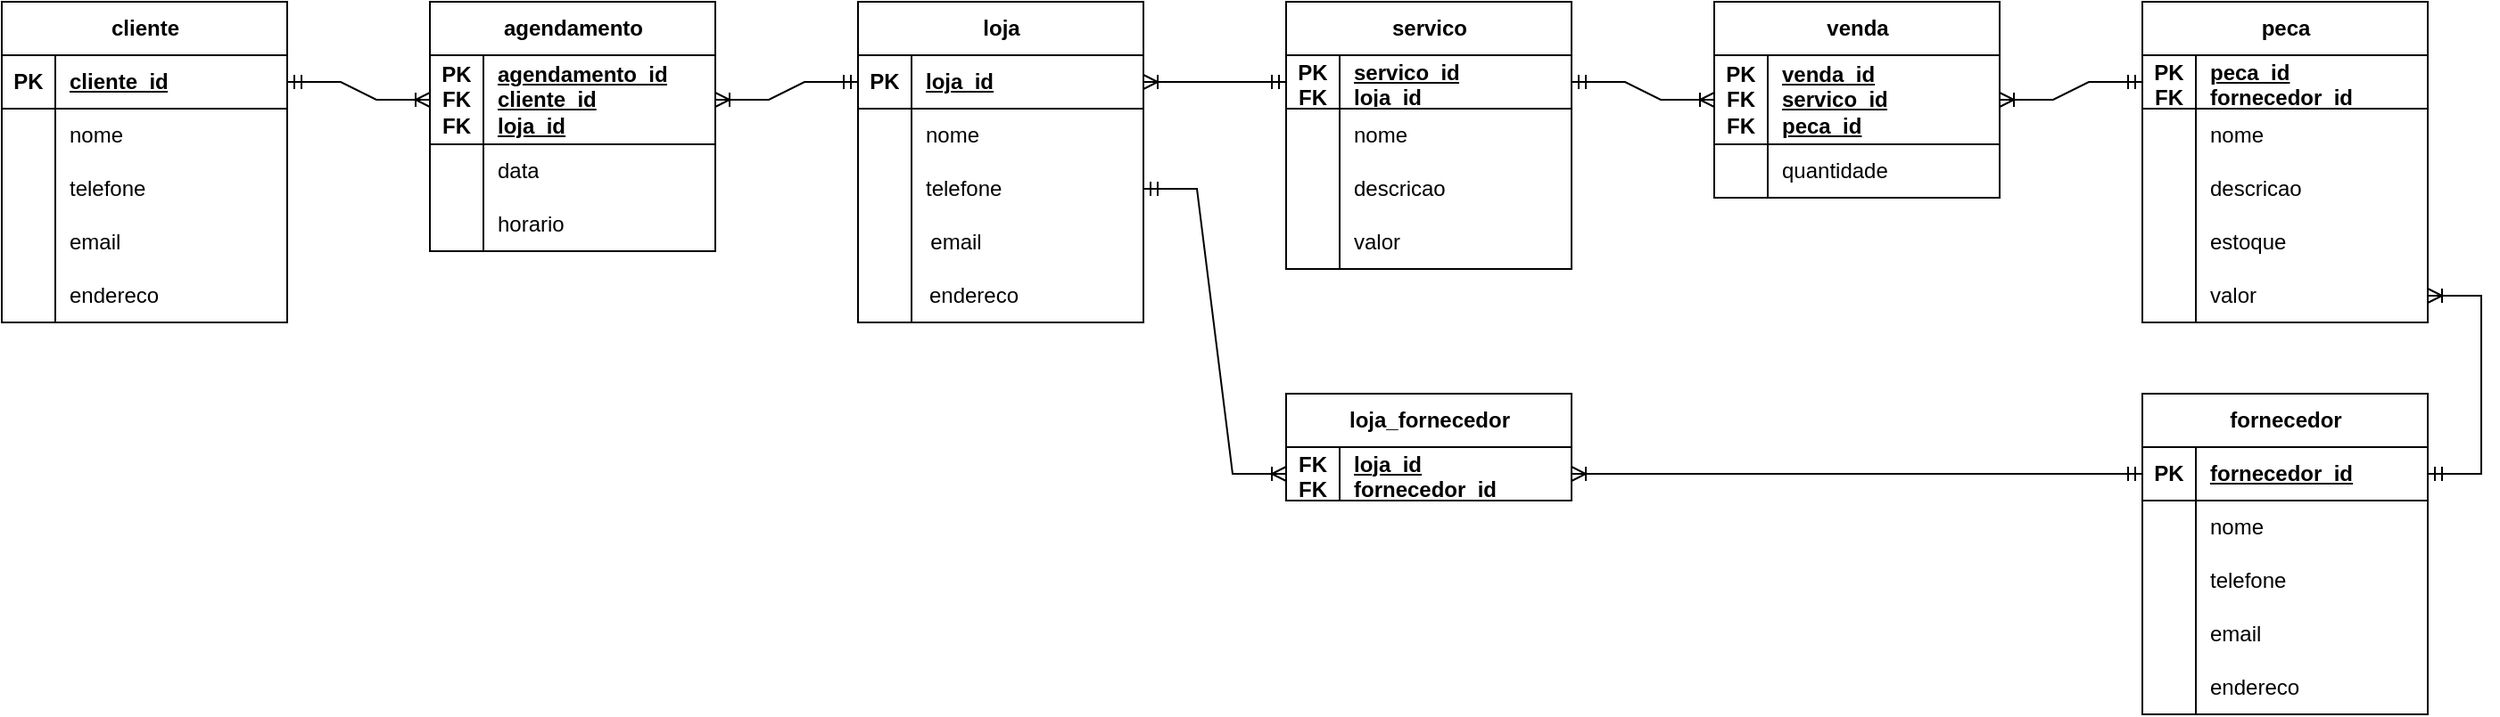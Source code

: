 <mxfile version="24.7.17">
  <diagram name="Página-1" id="rpFdKaAwUTICRb2dk1ej">
    <mxGraphModel dx="1584" dy="442" grid="1" gridSize="10" guides="1" tooltips="1" connect="1" arrows="1" fold="1" page="1" pageScale="1" pageWidth="1600" pageHeight="900" math="0" shadow="0">
      <root>
        <mxCell id="0" />
        <mxCell id="1" parent="0" />
        <mxCell id="lgNIbqVBK0WxAW4-Zbzn-124" value="cliente" style="shape=table;startSize=30;container=1;collapsible=1;childLayout=tableLayout;fixedRows=1;rowLines=0;fontStyle=1;align=center;resizeLast=1;html=1;" vertex="1" parent="1">
          <mxGeometry x="40" y="40" width="160" height="180" as="geometry" />
        </mxCell>
        <mxCell id="lgNIbqVBK0WxAW4-Zbzn-125" value="" style="shape=tableRow;horizontal=0;startSize=0;swimlaneHead=0;swimlaneBody=0;fillColor=none;collapsible=0;dropTarget=0;points=[[0,0.5],[1,0.5]];portConstraint=eastwest;top=0;left=0;right=0;bottom=1;" vertex="1" parent="lgNIbqVBK0WxAW4-Zbzn-124">
          <mxGeometry y="30" width="160" height="30" as="geometry" />
        </mxCell>
        <mxCell id="lgNIbqVBK0WxAW4-Zbzn-126" value="PK" style="shape=partialRectangle;connectable=0;fillColor=none;top=0;left=0;bottom=0;right=0;fontStyle=1;overflow=hidden;whiteSpace=wrap;html=1;" vertex="1" parent="lgNIbqVBK0WxAW4-Zbzn-125">
          <mxGeometry width="30" height="30" as="geometry">
            <mxRectangle width="30" height="30" as="alternateBounds" />
          </mxGeometry>
        </mxCell>
        <mxCell id="lgNIbqVBK0WxAW4-Zbzn-127" value="cliente_id" style="shape=partialRectangle;connectable=0;fillColor=none;top=0;left=0;bottom=0;right=0;align=left;spacingLeft=6;fontStyle=5;overflow=hidden;whiteSpace=wrap;html=1;" vertex="1" parent="lgNIbqVBK0WxAW4-Zbzn-125">
          <mxGeometry x="30" width="130" height="30" as="geometry">
            <mxRectangle width="130" height="30" as="alternateBounds" />
          </mxGeometry>
        </mxCell>
        <mxCell id="lgNIbqVBK0WxAW4-Zbzn-128" value="" style="shape=tableRow;horizontal=0;startSize=0;swimlaneHead=0;swimlaneBody=0;fillColor=none;collapsible=0;dropTarget=0;points=[[0,0.5],[1,0.5]];portConstraint=eastwest;top=0;left=0;right=0;bottom=0;" vertex="1" parent="lgNIbqVBK0WxAW4-Zbzn-124">
          <mxGeometry y="60" width="160" height="30" as="geometry" />
        </mxCell>
        <mxCell id="lgNIbqVBK0WxAW4-Zbzn-129" value="" style="shape=partialRectangle;connectable=0;fillColor=none;top=0;left=0;bottom=0;right=0;editable=1;overflow=hidden;whiteSpace=wrap;html=1;" vertex="1" parent="lgNIbqVBK0WxAW4-Zbzn-128">
          <mxGeometry width="30" height="30" as="geometry">
            <mxRectangle width="30" height="30" as="alternateBounds" />
          </mxGeometry>
        </mxCell>
        <mxCell id="lgNIbqVBK0WxAW4-Zbzn-130" value="nome" style="shape=partialRectangle;connectable=0;fillColor=none;top=0;left=0;bottom=0;right=0;align=left;spacingLeft=6;overflow=hidden;whiteSpace=wrap;html=1;" vertex="1" parent="lgNIbqVBK0WxAW4-Zbzn-128">
          <mxGeometry x="30" width="130" height="30" as="geometry">
            <mxRectangle width="130" height="30" as="alternateBounds" />
          </mxGeometry>
        </mxCell>
        <mxCell id="lgNIbqVBK0WxAW4-Zbzn-220" value="" style="shape=tableRow;horizontal=0;startSize=0;swimlaneHead=0;swimlaneBody=0;fillColor=none;collapsible=0;dropTarget=0;points=[[0,0.5],[1,0.5]];portConstraint=eastwest;top=0;left=0;right=0;bottom=0;" vertex="1" parent="lgNIbqVBK0WxAW4-Zbzn-124">
          <mxGeometry y="90" width="160" height="30" as="geometry" />
        </mxCell>
        <mxCell id="lgNIbqVBK0WxAW4-Zbzn-221" value="" style="shape=partialRectangle;connectable=0;fillColor=none;top=0;left=0;bottom=0;right=0;editable=1;overflow=hidden;whiteSpace=wrap;html=1;" vertex="1" parent="lgNIbqVBK0WxAW4-Zbzn-220">
          <mxGeometry width="30" height="30" as="geometry">
            <mxRectangle width="30" height="30" as="alternateBounds" />
          </mxGeometry>
        </mxCell>
        <mxCell id="lgNIbqVBK0WxAW4-Zbzn-222" value="telefone" style="shape=partialRectangle;connectable=0;fillColor=none;top=0;left=0;bottom=0;right=0;align=left;spacingLeft=6;overflow=hidden;whiteSpace=wrap;html=1;" vertex="1" parent="lgNIbqVBK0WxAW4-Zbzn-220">
          <mxGeometry x="30" width="130" height="30" as="geometry">
            <mxRectangle width="130" height="30" as="alternateBounds" />
          </mxGeometry>
        </mxCell>
        <mxCell id="lgNIbqVBK0WxAW4-Zbzn-217" value="" style="shape=tableRow;horizontal=0;startSize=0;swimlaneHead=0;swimlaneBody=0;fillColor=none;collapsible=0;dropTarget=0;points=[[0,0.5],[1,0.5]];portConstraint=eastwest;top=0;left=0;right=0;bottom=0;" vertex="1" parent="lgNIbqVBK0WxAW4-Zbzn-124">
          <mxGeometry y="120" width="160" height="30" as="geometry" />
        </mxCell>
        <mxCell id="lgNIbqVBK0WxAW4-Zbzn-218" value="" style="shape=partialRectangle;connectable=0;fillColor=none;top=0;left=0;bottom=0;right=0;editable=1;overflow=hidden;whiteSpace=wrap;html=1;" vertex="1" parent="lgNIbqVBK0WxAW4-Zbzn-217">
          <mxGeometry width="30" height="30" as="geometry">
            <mxRectangle width="30" height="30" as="alternateBounds" />
          </mxGeometry>
        </mxCell>
        <mxCell id="lgNIbqVBK0WxAW4-Zbzn-219" value="email" style="shape=partialRectangle;connectable=0;fillColor=none;top=0;left=0;bottom=0;right=0;align=left;spacingLeft=6;overflow=hidden;whiteSpace=wrap;html=1;" vertex="1" parent="lgNIbqVBK0WxAW4-Zbzn-217">
          <mxGeometry x="30" width="130" height="30" as="geometry">
            <mxRectangle width="130" height="30" as="alternateBounds" />
          </mxGeometry>
        </mxCell>
        <mxCell id="lgNIbqVBK0WxAW4-Zbzn-131" value="" style="shape=tableRow;horizontal=0;startSize=0;swimlaneHead=0;swimlaneBody=0;fillColor=none;collapsible=0;dropTarget=0;points=[[0,0.5],[1,0.5]];portConstraint=eastwest;top=0;left=0;right=0;bottom=0;" vertex="1" parent="lgNIbqVBK0WxAW4-Zbzn-124">
          <mxGeometry y="150" width="160" height="30" as="geometry" />
        </mxCell>
        <mxCell id="lgNIbqVBK0WxAW4-Zbzn-132" value="" style="shape=partialRectangle;connectable=0;fillColor=none;top=0;left=0;bottom=0;right=0;editable=1;overflow=hidden;whiteSpace=wrap;html=1;" vertex="1" parent="lgNIbqVBK0WxAW4-Zbzn-131">
          <mxGeometry width="30" height="30" as="geometry">
            <mxRectangle width="30" height="30" as="alternateBounds" />
          </mxGeometry>
        </mxCell>
        <mxCell id="lgNIbqVBK0WxAW4-Zbzn-133" value="endereco" style="shape=partialRectangle;connectable=0;fillColor=none;top=0;left=0;bottom=0;right=0;align=left;spacingLeft=6;overflow=hidden;whiteSpace=wrap;html=1;" vertex="1" parent="lgNIbqVBK0WxAW4-Zbzn-131">
          <mxGeometry x="30" width="130" height="30" as="geometry">
            <mxRectangle width="130" height="30" as="alternateBounds" />
          </mxGeometry>
        </mxCell>
        <mxCell id="lgNIbqVBK0WxAW4-Zbzn-156" value="agendamento" style="shape=table;startSize=30;container=1;collapsible=1;childLayout=tableLayout;fixedRows=1;rowLines=0;fontStyle=1;align=center;resizeLast=1;html=1;" vertex="1" parent="1">
          <mxGeometry x="280" y="40" width="160" height="140" as="geometry" />
        </mxCell>
        <mxCell id="lgNIbqVBK0WxAW4-Zbzn-157" value="" style="shape=tableRow;horizontal=0;startSize=0;swimlaneHead=0;swimlaneBody=0;fillColor=none;collapsible=0;dropTarget=0;points=[[0,0.5],[1,0.5]];portConstraint=eastwest;top=0;left=0;right=0;bottom=1;" vertex="1" parent="lgNIbqVBK0WxAW4-Zbzn-156">
          <mxGeometry y="30" width="160" height="50" as="geometry" />
        </mxCell>
        <mxCell id="lgNIbqVBK0WxAW4-Zbzn-158" value="PK&lt;div&gt;FK&lt;/div&gt;&lt;div&gt;FK&lt;/div&gt;" style="shape=partialRectangle;connectable=0;fillColor=none;top=0;left=0;bottom=0;right=0;fontStyle=1;overflow=hidden;whiteSpace=wrap;html=1;" vertex="1" parent="lgNIbqVBK0WxAW4-Zbzn-157">
          <mxGeometry width="30" height="50" as="geometry">
            <mxRectangle width="30" height="50" as="alternateBounds" />
          </mxGeometry>
        </mxCell>
        <mxCell id="lgNIbqVBK0WxAW4-Zbzn-159" value="agendamento_id&lt;div&gt;cliente_id&lt;/div&gt;&lt;div&gt;loja_id&lt;/div&gt;" style="shape=partialRectangle;connectable=0;fillColor=none;top=0;left=0;bottom=0;right=0;align=left;spacingLeft=6;fontStyle=5;overflow=hidden;whiteSpace=wrap;html=1;" vertex="1" parent="lgNIbqVBK0WxAW4-Zbzn-157">
          <mxGeometry x="30" width="130" height="50" as="geometry">
            <mxRectangle width="130" height="50" as="alternateBounds" />
          </mxGeometry>
        </mxCell>
        <mxCell id="lgNIbqVBK0WxAW4-Zbzn-160" value="" style="shape=tableRow;horizontal=0;startSize=0;swimlaneHead=0;swimlaneBody=0;fillColor=none;collapsible=0;dropTarget=0;points=[[0,0.5],[1,0.5]];portConstraint=eastwest;top=0;left=0;right=0;bottom=0;" vertex="1" parent="lgNIbqVBK0WxAW4-Zbzn-156">
          <mxGeometry y="80" width="160" height="30" as="geometry" />
        </mxCell>
        <mxCell id="lgNIbqVBK0WxAW4-Zbzn-161" value="" style="shape=partialRectangle;connectable=0;fillColor=none;top=0;left=0;bottom=0;right=0;editable=1;overflow=hidden;whiteSpace=wrap;html=1;" vertex="1" parent="lgNIbqVBK0WxAW4-Zbzn-160">
          <mxGeometry width="30" height="30" as="geometry">
            <mxRectangle width="30" height="30" as="alternateBounds" />
          </mxGeometry>
        </mxCell>
        <mxCell id="lgNIbqVBK0WxAW4-Zbzn-162" value="data" style="shape=partialRectangle;connectable=0;fillColor=none;top=0;left=0;bottom=0;right=0;align=left;spacingLeft=6;overflow=hidden;whiteSpace=wrap;html=1;" vertex="1" parent="lgNIbqVBK0WxAW4-Zbzn-160">
          <mxGeometry x="30" width="130" height="30" as="geometry">
            <mxRectangle width="130" height="30" as="alternateBounds" />
          </mxGeometry>
        </mxCell>
        <mxCell id="lgNIbqVBK0WxAW4-Zbzn-163" value="" style="shape=tableRow;horizontal=0;startSize=0;swimlaneHead=0;swimlaneBody=0;fillColor=none;collapsible=0;dropTarget=0;points=[[0,0.5],[1,0.5]];portConstraint=eastwest;top=0;left=0;right=0;bottom=0;" vertex="1" parent="lgNIbqVBK0WxAW4-Zbzn-156">
          <mxGeometry y="110" width="160" height="30" as="geometry" />
        </mxCell>
        <mxCell id="lgNIbqVBK0WxAW4-Zbzn-164" value="" style="shape=partialRectangle;connectable=0;fillColor=none;top=0;left=0;bottom=0;right=0;editable=1;overflow=hidden;whiteSpace=wrap;html=1;" vertex="1" parent="lgNIbqVBK0WxAW4-Zbzn-163">
          <mxGeometry width="30" height="30" as="geometry">
            <mxRectangle width="30" height="30" as="alternateBounds" />
          </mxGeometry>
        </mxCell>
        <mxCell id="lgNIbqVBK0WxAW4-Zbzn-165" value="horario" style="shape=partialRectangle;connectable=0;fillColor=none;top=0;left=0;bottom=0;right=0;align=left;spacingLeft=6;overflow=hidden;whiteSpace=wrap;html=1;" vertex="1" parent="lgNIbqVBK0WxAW4-Zbzn-163">
          <mxGeometry x="30" width="130" height="30" as="geometry">
            <mxRectangle width="130" height="30" as="alternateBounds" />
          </mxGeometry>
        </mxCell>
        <mxCell id="lgNIbqVBK0WxAW4-Zbzn-186" value="" style="edgeStyle=entityRelationEdgeStyle;fontSize=12;html=1;endArrow=ERoneToMany;startArrow=ERmandOne;rounded=0;entryX=0;entryY=0.5;entryDx=0;entryDy=0;exitX=1;exitY=0.5;exitDx=0;exitDy=0;" edge="1" parent="1" source="lgNIbqVBK0WxAW4-Zbzn-125" target="lgNIbqVBK0WxAW4-Zbzn-157">
          <mxGeometry width="100" height="100" relative="1" as="geometry">
            <mxPoint x="160" y="290" as="sourcePoint" />
            <mxPoint x="260" y="190" as="targetPoint" />
          </mxGeometry>
        </mxCell>
        <mxCell id="lgNIbqVBK0WxAW4-Zbzn-187" value="loja" style="shape=table;startSize=30;container=1;collapsible=1;childLayout=tableLayout;fixedRows=1;rowLines=0;fontStyle=1;align=center;resizeLast=1;html=1;" vertex="1" parent="1">
          <mxGeometry x="520" y="40" width="160" height="180" as="geometry" />
        </mxCell>
        <mxCell id="lgNIbqVBK0WxAW4-Zbzn-188" value="" style="shape=tableRow;horizontal=0;startSize=0;swimlaneHead=0;swimlaneBody=0;fillColor=none;collapsible=0;dropTarget=0;points=[[0,0.5],[1,0.5]];portConstraint=eastwest;top=0;left=0;right=0;bottom=1;" vertex="1" parent="lgNIbqVBK0WxAW4-Zbzn-187">
          <mxGeometry y="30" width="160" height="30" as="geometry" />
        </mxCell>
        <mxCell id="lgNIbqVBK0WxAW4-Zbzn-189" value="PK" style="shape=partialRectangle;connectable=0;fillColor=none;top=0;left=0;bottom=0;right=0;fontStyle=1;overflow=hidden;whiteSpace=wrap;html=1;" vertex="1" parent="lgNIbqVBK0WxAW4-Zbzn-188">
          <mxGeometry width="30" height="30" as="geometry">
            <mxRectangle width="30" height="30" as="alternateBounds" />
          </mxGeometry>
        </mxCell>
        <mxCell id="lgNIbqVBK0WxAW4-Zbzn-190" value="loja_id" style="shape=partialRectangle;connectable=0;fillColor=none;top=0;left=0;bottom=0;right=0;align=left;spacingLeft=6;fontStyle=5;overflow=hidden;whiteSpace=wrap;html=1;" vertex="1" parent="lgNIbqVBK0WxAW4-Zbzn-188">
          <mxGeometry x="30" width="130" height="30" as="geometry">
            <mxRectangle width="130" height="30" as="alternateBounds" />
          </mxGeometry>
        </mxCell>
        <mxCell id="lgNIbqVBK0WxAW4-Zbzn-191" value="" style="shape=tableRow;horizontal=0;startSize=0;swimlaneHead=0;swimlaneBody=0;fillColor=none;collapsible=0;dropTarget=0;points=[[0,0.5],[1,0.5]];portConstraint=eastwest;top=0;left=0;right=0;bottom=0;" vertex="1" parent="lgNIbqVBK0WxAW4-Zbzn-187">
          <mxGeometry y="60" width="160" height="30" as="geometry" />
        </mxCell>
        <mxCell id="lgNIbqVBK0WxAW4-Zbzn-192" value="" style="shape=partialRectangle;connectable=0;fillColor=none;top=0;left=0;bottom=0;right=0;editable=1;overflow=hidden;whiteSpace=wrap;html=1;" vertex="1" parent="lgNIbqVBK0WxAW4-Zbzn-191">
          <mxGeometry width="30" height="30" as="geometry">
            <mxRectangle width="30" height="30" as="alternateBounds" />
          </mxGeometry>
        </mxCell>
        <mxCell id="lgNIbqVBK0WxAW4-Zbzn-193" value="nome" style="shape=partialRectangle;connectable=0;fillColor=none;top=0;left=0;bottom=0;right=0;align=left;spacingLeft=6;overflow=hidden;whiteSpace=wrap;html=1;" vertex="1" parent="lgNIbqVBK0WxAW4-Zbzn-191">
          <mxGeometry x="30" width="130" height="30" as="geometry">
            <mxRectangle width="130" height="30" as="alternateBounds" />
          </mxGeometry>
        </mxCell>
        <mxCell id="lgNIbqVBK0WxAW4-Zbzn-194" value="" style="shape=tableRow;horizontal=0;startSize=0;swimlaneHead=0;swimlaneBody=0;fillColor=none;collapsible=0;dropTarget=0;points=[[0,0.5],[1,0.5]];portConstraint=eastwest;top=0;left=0;right=0;bottom=0;" vertex="1" parent="lgNIbqVBK0WxAW4-Zbzn-187">
          <mxGeometry y="90" width="160" height="30" as="geometry" />
        </mxCell>
        <mxCell id="lgNIbqVBK0WxAW4-Zbzn-195" value="" style="shape=partialRectangle;connectable=0;fillColor=none;top=0;left=0;bottom=0;right=0;editable=1;overflow=hidden;whiteSpace=wrap;html=1;" vertex="1" parent="lgNIbqVBK0WxAW4-Zbzn-194">
          <mxGeometry width="30" height="30" as="geometry">
            <mxRectangle width="30" height="30" as="alternateBounds" />
          </mxGeometry>
        </mxCell>
        <mxCell id="lgNIbqVBK0WxAW4-Zbzn-196" value="telefone" style="shape=partialRectangle;connectable=0;fillColor=none;top=0;left=0;bottom=0;right=0;align=left;spacingLeft=6;overflow=hidden;whiteSpace=wrap;html=1;" vertex="1" parent="lgNIbqVBK0WxAW4-Zbzn-194">
          <mxGeometry x="30" width="130" height="30" as="geometry">
            <mxRectangle width="130" height="30" as="alternateBounds" />
          </mxGeometry>
        </mxCell>
        <mxCell id="lgNIbqVBK0WxAW4-Zbzn-203" value="" style="edgeStyle=entityRelationEdgeStyle;fontSize=12;html=1;endArrow=ERoneToMany;startArrow=ERmandOne;rounded=0;entryX=1;entryY=0.5;entryDx=0;entryDy=0;exitX=0;exitY=0.5;exitDx=0;exitDy=0;" edge="1" parent="1" source="lgNIbqVBK0WxAW4-Zbzn-188" target="lgNIbqVBK0WxAW4-Zbzn-157">
          <mxGeometry width="100" height="100" relative="1" as="geometry">
            <mxPoint x="230" y="95" as="sourcePoint" />
            <mxPoint x="330" y="105" as="targetPoint" />
          </mxGeometry>
        </mxCell>
        <mxCell id="lgNIbqVBK0WxAW4-Zbzn-249" value="" style="edgeStyle=entityRelationEdgeStyle;fontSize=12;html=1;endArrow=ERoneToMany;startArrow=ERmandOne;rounded=0;entryX=1;entryY=0.5;entryDx=0;entryDy=0;exitX=0;exitY=0.5;exitDx=0;exitDy=0;" edge="1" parent="1" source="lgNIbqVBK0WxAW4-Zbzn-302" target="lgNIbqVBK0WxAW4-Zbzn-188">
          <mxGeometry width="100" height="100" relative="1" as="geometry">
            <mxPoint x="760" y="85" as="sourcePoint" />
            <mxPoint x="490" y="105" as="targetPoint" />
          </mxGeometry>
        </mxCell>
        <mxCell id="lgNIbqVBK0WxAW4-Zbzn-256" value="venda" style="shape=table;startSize=30;container=1;collapsible=1;childLayout=tableLayout;fixedRows=1;rowLines=0;fontStyle=1;align=center;resizeLast=1;html=1;" vertex="1" parent="1">
          <mxGeometry x="1000" y="40" width="160" height="110" as="geometry" />
        </mxCell>
        <mxCell id="lgNIbqVBK0WxAW4-Zbzn-257" value="" style="shape=tableRow;horizontal=0;startSize=0;swimlaneHead=0;swimlaneBody=0;fillColor=none;collapsible=0;dropTarget=0;points=[[0,0.5],[1,0.5]];portConstraint=eastwest;top=0;left=0;right=0;bottom=1;" vertex="1" parent="lgNIbqVBK0WxAW4-Zbzn-256">
          <mxGeometry y="30" width="160" height="50" as="geometry" />
        </mxCell>
        <mxCell id="lgNIbqVBK0WxAW4-Zbzn-258" value="PK&lt;div&gt;FK&lt;/div&gt;&lt;div&gt;FK&lt;/div&gt;" style="shape=partialRectangle;connectable=0;fillColor=none;top=0;left=0;bottom=0;right=0;fontStyle=1;overflow=hidden;whiteSpace=wrap;html=1;" vertex="1" parent="lgNIbqVBK0WxAW4-Zbzn-257">
          <mxGeometry width="30" height="50" as="geometry">
            <mxRectangle width="30" height="50" as="alternateBounds" />
          </mxGeometry>
        </mxCell>
        <mxCell id="lgNIbqVBK0WxAW4-Zbzn-259" value="venda_id&lt;div&gt;servico_id&lt;/div&gt;&lt;div&gt;peca_id&lt;/div&gt;" style="shape=partialRectangle;connectable=0;fillColor=none;top=0;left=0;bottom=0;right=0;align=left;spacingLeft=6;fontStyle=5;overflow=hidden;whiteSpace=wrap;html=1;" vertex="1" parent="lgNIbqVBK0WxAW4-Zbzn-257">
          <mxGeometry x="30" width="130" height="50" as="geometry">
            <mxRectangle width="130" height="50" as="alternateBounds" />
          </mxGeometry>
        </mxCell>
        <mxCell id="lgNIbqVBK0WxAW4-Zbzn-260" value="" style="shape=tableRow;horizontal=0;startSize=0;swimlaneHead=0;swimlaneBody=0;fillColor=none;collapsible=0;dropTarget=0;points=[[0,0.5],[1,0.5]];portConstraint=eastwest;top=0;left=0;right=0;bottom=0;" vertex="1" parent="lgNIbqVBK0WxAW4-Zbzn-256">
          <mxGeometry y="80" width="160" height="30" as="geometry" />
        </mxCell>
        <mxCell id="lgNIbqVBK0WxAW4-Zbzn-261" value="" style="shape=partialRectangle;connectable=0;fillColor=none;top=0;left=0;bottom=0;right=0;editable=1;overflow=hidden;whiteSpace=wrap;html=1;" vertex="1" parent="lgNIbqVBK0WxAW4-Zbzn-260">
          <mxGeometry width="30" height="30" as="geometry">
            <mxRectangle width="30" height="30" as="alternateBounds" />
          </mxGeometry>
        </mxCell>
        <mxCell id="lgNIbqVBK0WxAW4-Zbzn-262" value="quantidade" style="shape=partialRectangle;connectable=0;fillColor=none;top=0;left=0;bottom=0;right=0;align=left;spacingLeft=6;overflow=hidden;whiteSpace=wrap;html=1;" vertex="1" parent="lgNIbqVBK0WxAW4-Zbzn-260">
          <mxGeometry x="30" width="130" height="30" as="geometry">
            <mxRectangle width="130" height="30" as="alternateBounds" />
          </mxGeometry>
        </mxCell>
        <mxCell id="lgNIbqVBK0WxAW4-Zbzn-266" value="" style="edgeStyle=entityRelationEdgeStyle;fontSize=12;html=1;endArrow=ERoneToMany;startArrow=ERmandOne;rounded=0;exitX=1;exitY=0.5;exitDx=0;exitDy=0;entryX=0;entryY=0.5;entryDx=0;entryDy=0;" edge="1" parent="1" source="lgNIbqVBK0WxAW4-Zbzn-302" target="lgNIbqVBK0WxAW4-Zbzn-257">
          <mxGeometry width="100" height="100" relative="1" as="geometry">
            <mxPoint x="920" y="85" as="sourcePoint" />
            <mxPoint x="1300" y="300" as="targetPoint" />
          </mxGeometry>
        </mxCell>
        <mxCell id="lgNIbqVBK0WxAW4-Zbzn-280" value="peca" style="shape=table;startSize=30;container=1;collapsible=1;childLayout=tableLayout;fixedRows=1;rowLines=0;fontStyle=1;align=center;resizeLast=1;html=1;" vertex="1" parent="1">
          <mxGeometry x="1240" y="40" width="160" height="180" as="geometry" />
        </mxCell>
        <mxCell id="lgNIbqVBK0WxAW4-Zbzn-281" value="" style="shape=tableRow;horizontal=0;startSize=0;swimlaneHead=0;swimlaneBody=0;fillColor=none;collapsible=0;dropTarget=0;points=[[0,0.5],[1,0.5]];portConstraint=eastwest;top=0;left=0;right=0;bottom=1;" vertex="1" parent="lgNIbqVBK0WxAW4-Zbzn-280">
          <mxGeometry y="30" width="160" height="30" as="geometry" />
        </mxCell>
        <mxCell id="lgNIbqVBK0WxAW4-Zbzn-282" value="PK&lt;div&gt;FK&lt;/div&gt;" style="shape=partialRectangle;connectable=0;fillColor=none;top=0;left=0;bottom=0;right=0;fontStyle=1;overflow=hidden;whiteSpace=wrap;html=1;" vertex="1" parent="lgNIbqVBK0WxAW4-Zbzn-281">
          <mxGeometry width="30" height="30" as="geometry">
            <mxRectangle width="30" height="30" as="alternateBounds" />
          </mxGeometry>
        </mxCell>
        <mxCell id="lgNIbqVBK0WxAW4-Zbzn-283" value="peca_id&lt;div&gt;fornecedor_id&lt;/div&gt;" style="shape=partialRectangle;connectable=0;fillColor=none;top=0;left=0;bottom=0;right=0;align=left;spacingLeft=6;fontStyle=5;overflow=hidden;whiteSpace=wrap;html=1;" vertex="1" parent="lgNIbqVBK0WxAW4-Zbzn-281">
          <mxGeometry x="30" width="130" height="30" as="geometry">
            <mxRectangle width="130" height="30" as="alternateBounds" />
          </mxGeometry>
        </mxCell>
        <mxCell id="lgNIbqVBK0WxAW4-Zbzn-284" value="" style="shape=tableRow;horizontal=0;startSize=0;swimlaneHead=0;swimlaneBody=0;fillColor=none;collapsible=0;dropTarget=0;points=[[0,0.5],[1,0.5]];portConstraint=eastwest;top=0;left=0;right=0;bottom=0;" vertex="1" parent="lgNIbqVBK0WxAW4-Zbzn-280">
          <mxGeometry y="60" width="160" height="30" as="geometry" />
        </mxCell>
        <mxCell id="lgNIbqVBK0WxAW4-Zbzn-285" value="" style="shape=partialRectangle;connectable=0;fillColor=none;top=0;left=0;bottom=0;right=0;editable=1;overflow=hidden;whiteSpace=wrap;html=1;" vertex="1" parent="lgNIbqVBK0WxAW4-Zbzn-284">
          <mxGeometry width="30" height="30" as="geometry">
            <mxRectangle width="30" height="30" as="alternateBounds" />
          </mxGeometry>
        </mxCell>
        <mxCell id="lgNIbqVBK0WxAW4-Zbzn-286" value="nome" style="shape=partialRectangle;connectable=0;fillColor=none;top=0;left=0;bottom=0;right=0;align=left;spacingLeft=6;overflow=hidden;whiteSpace=wrap;html=1;" vertex="1" parent="lgNIbqVBK0WxAW4-Zbzn-284">
          <mxGeometry x="30" width="130" height="30" as="geometry">
            <mxRectangle width="130" height="30" as="alternateBounds" />
          </mxGeometry>
        </mxCell>
        <mxCell id="lgNIbqVBK0WxAW4-Zbzn-321" value="" style="shape=tableRow;horizontal=0;startSize=0;swimlaneHead=0;swimlaneBody=0;fillColor=none;collapsible=0;dropTarget=0;points=[[0,0.5],[1,0.5]];portConstraint=eastwest;top=0;left=0;right=0;bottom=0;" vertex="1" parent="lgNIbqVBK0WxAW4-Zbzn-280">
          <mxGeometry y="90" width="160" height="30" as="geometry" />
        </mxCell>
        <mxCell id="lgNIbqVBK0WxAW4-Zbzn-322" value="" style="shape=partialRectangle;connectable=0;fillColor=none;top=0;left=0;bottom=0;right=0;editable=1;overflow=hidden;whiteSpace=wrap;html=1;" vertex="1" parent="lgNIbqVBK0WxAW4-Zbzn-321">
          <mxGeometry width="30" height="30" as="geometry">
            <mxRectangle width="30" height="30" as="alternateBounds" />
          </mxGeometry>
        </mxCell>
        <mxCell id="lgNIbqVBK0WxAW4-Zbzn-323" value="descricao" style="shape=partialRectangle;connectable=0;fillColor=none;top=0;left=0;bottom=0;right=0;align=left;spacingLeft=6;overflow=hidden;whiteSpace=wrap;html=1;" vertex="1" parent="lgNIbqVBK0WxAW4-Zbzn-321">
          <mxGeometry x="30" width="130" height="30" as="geometry">
            <mxRectangle width="130" height="30" as="alternateBounds" />
          </mxGeometry>
        </mxCell>
        <mxCell id="lgNIbqVBK0WxAW4-Zbzn-287" value="" style="shape=tableRow;horizontal=0;startSize=0;swimlaneHead=0;swimlaneBody=0;fillColor=none;collapsible=0;dropTarget=0;points=[[0,0.5],[1,0.5]];portConstraint=eastwest;top=0;left=0;right=0;bottom=0;" vertex="1" parent="lgNIbqVBK0WxAW4-Zbzn-280">
          <mxGeometry y="120" width="160" height="30" as="geometry" />
        </mxCell>
        <mxCell id="lgNIbqVBK0WxAW4-Zbzn-288" value="" style="shape=partialRectangle;connectable=0;fillColor=none;top=0;left=0;bottom=0;right=0;editable=1;overflow=hidden;whiteSpace=wrap;html=1;" vertex="1" parent="lgNIbqVBK0WxAW4-Zbzn-287">
          <mxGeometry width="30" height="30" as="geometry">
            <mxRectangle width="30" height="30" as="alternateBounds" />
          </mxGeometry>
        </mxCell>
        <mxCell id="lgNIbqVBK0WxAW4-Zbzn-289" value="estoque" style="shape=partialRectangle;connectable=0;fillColor=none;top=0;left=0;bottom=0;right=0;align=left;spacingLeft=6;overflow=hidden;whiteSpace=wrap;html=1;" vertex="1" parent="lgNIbqVBK0WxAW4-Zbzn-287">
          <mxGeometry x="30" width="130" height="30" as="geometry">
            <mxRectangle width="130" height="30" as="alternateBounds" />
          </mxGeometry>
        </mxCell>
        <mxCell id="lgNIbqVBK0WxAW4-Zbzn-318" value="" style="shape=tableRow;horizontal=0;startSize=0;swimlaneHead=0;swimlaneBody=0;fillColor=none;collapsible=0;dropTarget=0;points=[[0,0.5],[1,0.5]];portConstraint=eastwest;top=0;left=0;right=0;bottom=0;" vertex="1" parent="lgNIbqVBK0WxAW4-Zbzn-280">
          <mxGeometry y="150" width="160" height="30" as="geometry" />
        </mxCell>
        <mxCell id="lgNIbqVBK0WxAW4-Zbzn-319" value="" style="shape=partialRectangle;connectable=0;fillColor=none;top=0;left=0;bottom=0;right=0;editable=1;overflow=hidden;whiteSpace=wrap;html=1;" vertex="1" parent="lgNIbqVBK0WxAW4-Zbzn-318">
          <mxGeometry width="30" height="30" as="geometry">
            <mxRectangle width="30" height="30" as="alternateBounds" />
          </mxGeometry>
        </mxCell>
        <mxCell id="lgNIbqVBK0WxAW4-Zbzn-320" value="valor" style="shape=partialRectangle;connectable=0;fillColor=none;top=0;left=0;bottom=0;right=0;align=left;spacingLeft=6;overflow=hidden;whiteSpace=wrap;html=1;" vertex="1" parent="lgNIbqVBK0WxAW4-Zbzn-318">
          <mxGeometry x="30" width="130" height="30" as="geometry">
            <mxRectangle width="130" height="30" as="alternateBounds" />
          </mxGeometry>
        </mxCell>
        <mxCell id="lgNIbqVBK0WxAW4-Zbzn-301" value="servico" style="shape=table;startSize=30;container=1;collapsible=1;childLayout=tableLayout;fixedRows=1;rowLines=0;fontStyle=1;align=center;resizeLast=1;html=1;" vertex="1" parent="1">
          <mxGeometry x="760" y="40" width="160" height="150" as="geometry" />
        </mxCell>
        <mxCell id="lgNIbqVBK0WxAW4-Zbzn-302" value="" style="shape=tableRow;horizontal=0;startSize=0;swimlaneHead=0;swimlaneBody=0;fillColor=none;collapsible=0;dropTarget=0;points=[[0,0.5],[1,0.5]];portConstraint=eastwest;top=0;left=0;right=0;bottom=1;" vertex="1" parent="lgNIbqVBK0WxAW4-Zbzn-301">
          <mxGeometry y="30" width="160" height="30" as="geometry" />
        </mxCell>
        <mxCell id="lgNIbqVBK0WxAW4-Zbzn-303" value="PK&lt;div&gt;FK&lt;/div&gt;" style="shape=partialRectangle;connectable=0;fillColor=none;top=0;left=0;bottom=0;right=0;fontStyle=1;overflow=hidden;whiteSpace=wrap;html=1;" vertex="1" parent="lgNIbqVBK0WxAW4-Zbzn-302">
          <mxGeometry width="30" height="30" as="geometry">
            <mxRectangle width="30" height="30" as="alternateBounds" />
          </mxGeometry>
        </mxCell>
        <mxCell id="lgNIbqVBK0WxAW4-Zbzn-304" value="servico_id&lt;div&gt;loja_id&lt;/div&gt;" style="shape=partialRectangle;connectable=0;fillColor=none;top=0;left=0;bottom=0;right=0;align=left;spacingLeft=6;fontStyle=5;overflow=hidden;whiteSpace=wrap;html=1;" vertex="1" parent="lgNIbqVBK0WxAW4-Zbzn-302">
          <mxGeometry x="30" width="130" height="30" as="geometry">
            <mxRectangle width="130" height="30" as="alternateBounds" />
          </mxGeometry>
        </mxCell>
        <mxCell id="lgNIbqVBK0WxAW4-Zbzn-305" value="" style="shape=tableRow;horizontal=0;startSize=0;swimlaneHead=0;swimlaneBody=0;fillColor=none;collapsible=0;dropTarget=0;points=[[0,0.5],[1,0.5]];portConstraint=eastwest;top=0;left=0;right=0;bottom=0;" vertex="1" parent="lgNIbqVBK0WxAW4-Zbzn-301">
          <mxGeometry y="60" width="160" height="30" as="geometry" />
        </mxCell>
        <mxCell id="lgNIbqVBK0WxAW4-Zbzn-306" value="" style="shape=partialRectangle;connectable=0;fillColor=none;top=0;left=0;bottom=0;right=0;editable=1;overflow=hidden;whiteSpace=wrap;html=1;" vertex="1" parent="lgNIbqVBK0WxAW4-Zbzn-305">
          <mxGeometry width="30" height="30" as="geometry">
            <mxRectangle width="30" height="30" as="alternateBounds" />
          </mxGeometry>
        </mxCell>
        <mxCell id="lgNIbqVBK0WxAW4-Zbzn-307" value="nome" style="shape=partialRectangle;connectable=0;fillColor=none;top=0;left=0;bottom=0;right=0;align=left;spacingLeft=6;overflow=hidden;whiteSpace=wrap;html=1;" vertex="1" parent="lgNIbqVBK0WxAW4-Zbzn-305">
          <mxGeometry x="30" width="130" height="30" as="geometry">
            <mxRectangle width="130" height="30" as="alternateBounds" />
          </mxGeometry>
        </mxCell>
        <mxCell id="lgNIbqVBK0WxAW4-Zbzn-308" value="" style="shape=tableRow;horizontal=0;startSize=0;swimlaneHead=0;swimlaneBody=0;fillColor=none;collapsible=0;dropTarget=0;points=[[0,0.5],[1,0.5]];portConstraint=eastwest;top=0;left=0;right=0;bottom=0;" vertex="1" parent="lgNIbqVBK0WxAW4-Zbzn-301">
          <mxGeometry y="90" width="160" height="30" as="geometry" />
        </mxCell>
        <mxCell id="lgNIbqVBK0WxAW4-Zbzn-309" value="" style="shape=partialRectangle;connectable=0;fillColor=none;top=0;left=0;bottom=0;right=0;editable=1;overflow=hidden;whiteSpace=wrap;html=1;" vertex="1" parent="lgNIbqVBK0WxAW4-Zbzn-308">
          <mxGeometry width="30" height="30" as="geometry">
            <mxRectangle width="30" height="30" as="alternateBounds" />
          </mxGeometry>
        </mxCell>
        <mxCell id="lgNIbqVBK0WxAW4-Zbzn-310" value="descricao" style="shape=partialRectangle;connectable=0;fillColor=none;top=0;left=0;bottom=0;right=0;align=left;spacingLeft=6;overflow=hidden;whiteSpace=wrap;html=1;" vertex="1" parent="lgNIbqVBK0WxAW4-Zbzn-308">
          <mxGeometry x="30" width="130" height="30" as="geometry">
            <mxRectangle width="130" height="30" as="alternateBounds" />
          </mxGeometry>
        </mxCell>
        <mxCell id="lgNIbqVBK0WxAW4-Zbzn-311" value="" style="shape=tableRow;horizontal=0;startSize=0;swimlaneHead=0;swimlaneBody=0;fillColor=none;collapsible=0;dropTarget=0;points=[[0,0.5],[1,0.5]];portConstraint=eastwest;top=0;left=0;right=0;bottom=0;" vertex="1" parent="lgNIbqVBK0WxAW4-Zbzn-301">
          <mxGeometry y="120" width="160" height="30" as="geometry" />
        </mxCell>
        <mxCell id="lgNIbqVBK0WxAW4-Zbzn-312" value="" style="shape=partialRectangle;connectable=0;fillColor=none;top=0;left=0;bottom=0;right=0;editable=1;overflow=hidden;whiteSpace=wrap;html=1;" vertex="1" parent="lgNIbqVBK0WxAW4-Zbzn-311">
          <mxGeometry width="30" height="30" as="geometry">
            <mxRectangle width="30" height="30" as="alternateBounds" />
          </mxGeometry>
        </mxCell>
        <mxCell id="lgNIbqVBK0WxAW4-Zbzn-313" value="valor" style="shape=partialRectangle;connectable=0;fillColor=none;top=0;left=0;bottom=0;right=0;align=left;spacingLeft=6;overflow=hidden;whiteSpace=wrap;html=1;" vertex="1" parent="lgNIbqVBK0WxAW4-Zbzn-311">
          <mxGeometry x="30" width="130" height="30" as="geometry">
            <mxRectangle width="130" height="30" as="alternateBounds" />
          </mxGeometry>
        </mxCell>
        <mxCell id="lgNIbqVBK0WxAW4-Zbzn-317" value="" style="edgeStyle=entityRelationEdgeStyle;fontSize=12;html=1;endArrow=ERoneToMany;startArrow=ERmandOne;rounded=0;entryX=1;entryY=0.5;entryDx=0;entryDy=0;exitX=0;exitY=0.5;exitDx=0;exitDy=0;" edge="1" parent="1" source="lgNIbqVBK0WxAW4-Zbzn-281" target="lgNIbqVBK0WxAW4-Zbzn-257">
          <mxGeometry width="100" height="100" relative="1" as="geometry">
            <mxPoint x="1080" y="240" as="sourcePoint" />
            <mxPoint x="1250" y="230" as="targetPoint" />
          </mxGeometry>
        </mxCell>
        <mxCell id="lgNIbqVBK0WxAW4-Zbzn-324" value="fornecedor" style="shape=table;startSize=30;container=1;collapsible=1;childLayout=tableLayout;fixedRows=1;rowLines=0;fontStyle=1;align=center;resizeLast=1;html=1;" vertex="1" parent="1">
          <mxGeometry x="1240" y="260" width="160" height="180" as="geometry" />
        </mxCell>
        <mxCell id="lgNIbqVBK0WxAW4-Zbzn-325" value="" style="shape=tableRow;horizontal=0;startSize=0;swimlaneHead=0;swimlaneBody=0;fillColor=none;collapsible=0;dropTarget=0;points=[[0,0.5],[1,0.5]];portConstraint=eastwest;top=0;left=0;right=0;bottom=1;" vertex="1" parent="lgNIbqVBK0WxAW4-Zbzn-324">
          <mxGeometry y="30" width="160" height="30" as="geometry" />
        </mxCell>
        <mxCell id="lgNIbqVBK0WxAW4-Zbzn-326" value="PK" style="shape=partialRectangle;connectable=0;fillColor=none;top=0;left=0;bottom=0;right=0;fontStyle=1;overflow=hidden;whiteSpace=wrap;html=1;" vertex="1" parent="lgNIbqVBK0WxAW4-Zbzn-325">
          <mxGeometry width="30" height="30" as="geometry">
            <mxRectangle width="30" height="30" as="alternateBounds" />
          </mxGeometry>
        </mxCell>
        <mxCell id="lgNIbqVBK0WxAW4-Zbzn-327" value="fornecedor_id" style="shape=partialRectangle;connectable=0;fillColor=none;top=0;left=0;bottom=0;right=0;align=left;spacingLeft=6;fontStyle=5;overflow=hidden;whiteSpace=wrap;html=1;" vertex="1" parent="lgNIbqVBK0WxAW4-Zbzn-325">
          <mxGeometry x="30" width="130" height="30" as="geometry">
            <mxRectangle width="130" height="30" as="alternateBounds" />
          </mxGeometry>
        </mxCell>
        <mxCell id="lgNIbqVBK0WxAW4-Zbzn-328" value="" style="shape=tableRow;horizontal=0;startSize=0;swimlaneHead=0;swimlaneBody=0;fillColor=none;collapsible=0;dropTarget=0;points=[[0,0.5],[1,0.5]];portConstraint=eastwest;top=0;left=0;right=0;bottom=0;" vertex="1" parent="lgNIbqVBK0WxAW4-Zbzn-324">
          <mxGeometry y="60" width="160" height="30" as="geometry" />
        </mxCell>
        <mxCell id="lgNIbqVBK0WxAW4-Zbzn-329" value="" style="shape=partialRectangle;connectable=0;fillColor=none;top=0;left=0;bottom=0;right=0;editable=1;overflow=hidden;whiteSpace=wrap;html=1;" vertex="1" parent="lgNIbqVBK0WxAW4-Zbzn-328">
          <mxGeometry width="30" height="30" as="geometry">
            <mxRectangle width="30" height="30" as="alternateBounds" />
          </mxGeometry>
        </mxCell>
        <mxCell id="lgNIbqVBK0WxAW4-Zbzn-330" value="nome" style="shape=partialRectangle;connectable=0;fillColor=none;top=0;left=0;bottom=0;right=0;align=left;spacingLeft=6;overflow=hidden;whiteSpace=wrap;html=1;" vertex="1" parent="lgNIbqVBK0WxAW4-Zbzn-328">
          <mxGeometry x="30" width="130" height="30" as="geometry">
            <mxRectangle width="130" height="30" as="alternateBounds" />
          </mxGeometry>
        </mxCell>
        <mxCell id="lgNIbqVBK0WxAW4-Zbzn-331" value="" style="shape=tableRow;horizontal=0;startSize=0;swimlaneHead=0;swimlaneBody=0;fillColor=none;collapsible=0;dropTarget=0;points=[[0,0.5],[1,0.5]];portConstraint=eastwest;top=0;left=0;right=0;bottom=0;" vertex="1" parent="lgNIbqVBK0WxAW4-Zbzn-324">
          <mxGeometry y="90" width="160" height="30" as="geometry" />
        </mxCell>
        <mxCell id="lgNIbqVBK0WxAW4-Zbzn-332" value="" style="shape=partialRectangle;connectable=0;fillColor=none;top=0;left=0;bottom=0;right=0;editable=1;overflow=hidden;whiteSpace=wrap;html=1;" vertex="1" parent="lgNIbqVBK0WxAW4-Zbzn-331">
          <mxGeometry width="30" height="30" as="geometry">
            <mxRectangle width="30" height="30" as="alternateBounds" />
          </mxGeometry>
        </mxCell>
        <mxCell id="lgNIbqVBK0WxAW4-Zbzn-333" value="telefone" style="shape=partialRectangle;connectable=0;fillColor=none;top=0;left=0;bottom=0;right=0;align=left;spacingLeft=6;overflow=hidden;whiteSpace=wrap;html=1;" vertex="1" parent="lgNIbqVBK0WxAW4-Zbzn-331">
          <mxGeometry x="30" width="130" height="30" as="geometry">
            <mxRectangle width="130" height="30" as="alternateBounds" />
          </mxGeometry>
        </mxCell>
        <mxCell id="lgNIbqVBK0WxAW4-Zbzn-334" value="" style="shape=tableRow;horizontal=0;startSize=0;swimlaneHead=0;swimlaneBody=0;fillColor=none;collapsible=0;dropTarget=0;points=[[0,0.5],[1,0.5]];portConstraint=eastwest;top=0;left=0;right=0;bottom=0;" vertex="1" parent="lgNIbqVBK0WxAW4-Zbzn-324">
          <mxGeometry y="120" width="160" height="30" as="geometry" />
        </mxCell>
        <mxCell id="lgNIbqVBK0WxAW4-Zbzn-335" value="" style="shape=partialRectangle;connectable=0;fillColor=none;top=0;left=0;bottom=0;right=0;editable=1;overflow=hidden;whiteSpace=wrap;html=1;" vertex="1" parent="lgNIbqVBK0WxAW4-Zbzn-334">
          <mxGeometry width="30" height="30" as="geometry">
            <mxRectangle width="30" height="30" as="alternateBounds" />
          </mxGeometry>
        </mxCell>
        <mxCell id="lgNIbqVBK0WxAW4-Zbzn-336" value="email" style="shape=partialRectangle;connectable=0;fillColor=none;top=0;left=0;bottom=0;right=0;align=left;spacingLeft=6;overflow=hidden;whiteSpace=wrap;html=1;" vertex="1" parent="lgNIbqVBK0WxAW4-Zbzn-334">
          <mxGeometry x="30" width="130" height="30" as="geometry">
            <mxRectangle width="130" height="30" as="alternateBounds" />
          </mxGeometry>
        </mxCell>
        <mxCell id="lgNIbqVBK0WxAW4-Zbzn-337" value="" style="shape=tableRow;horizontal=0;startSize=0;swimlaneHead=0;swimlaneBody=0;fillColor=none;collapsible=0;dropTarget=0;points=[[0,0.5],[1,0.5]];portConstraint=eastwest;top=0;left=0;right=0;bottom=0;" vertex="1" parent="lgNIbqVBK0WxAW4-Zbzn-324">
          <mxGeometry y="150" width="160" height="30" as="geometry" />
        </mxCell>
        <mxCell id="lgNIbqVBK0WxAW4-Zbzn-338" value="" style="shape=partialRectangle;connectable=0;fillColor=none;top=0;left=0;bottom=0;right=0;editable=1;overflow=hidden;whiteSpace=wrap;html=1;" vertex="1" parent="lgNIbqVBK0WxAW4-Zbzn-337">
          <mxGeometry width="30" height="30" as="geometry">
            <mxRectangle width="30" height="30" as="alternateBounds" />
          </mxGeometry>
        </mxCell>
        <mxCell id="lgNIbqVBK0WxAW4-Zbzn-339" value="endereco" style="shape=partialRectangle;connectable=0;fillColor=none;top=0;left=0;bottom=0;right=0;align=left;spacingLeft=6;overflow=hidden;whiteSpace=wrap;html=1;" vertex="1" parent="lgNIbqVBK0WxAW4-Zbzn-337">
          <mxGeometry x="30" width="130" height="30" as="geometry">
            <mxRectangle width="130" height="30" as="alternateBounds" />
          </mxGeometry>
        </mxCell>
        <mxCell id="lgNIbqVBK0WxAW4-Zbzn-340" value="" style="edgeStyle=entityRelationEdgeStyle;fontSize=12;html=1;endArrow=ERoneToMany;startArrow=ERmandOne;rounded=0;entryX=1;entryY=0.5;entryDx=0;entryDy=0;exitX=1;exitY=0.5;exitDx=0;exitDy=0;" edge="1" parent="1" source="lgNIbqVBK0WxAW4-Zbzn-325" target="lgNIbqVBK0WxAW4-Zbzn-318">
          <mxGeometry width="100" height="100" relative="1" as="geometry">
            <mxPoint x="1250" y="95" as="sourcePoint" />
            <mxPoint x="1170" y="105" as="targetPoint" />
          </mxGeometry>
        </mxCell>
        <mxCell id="lgNIbqVBK0WxAW4-Zbzn-359" value="loja_fornecedor" style="shape=table;startSize=30;container=1;collapsible=1;childLayout=tableLayout;fixedRows=1;rowLines=0;fontStyle=1;align=center;resizeLast=1;html=1;" vertex="1" parent="1">
          <mxGeometry x="760" y="260" width="160" height="60" as="geometry" />
        </mxCell>
        <mxCell id="lgNIbqVBK0WxAW4-Zbzn-360" value="" style="shape=tableRow;horizontal=0;startSize=0;swimlaneHead=0;swimlaneBody=0;fillColor=none;collapsible=0;dropTarget=0;points=[[0,0.5],[1,0.5]];portConstraint=eastwest;top=0;left=0;right=0;bottom=1;" vertex="1" parent="lgNIbqVBK0WxAW4-Zbzn-359">
          <mxGeometry y="30" width="160" height="30" as="geometry" />
        </mxCell>
        <mxCell id="lgNIbqVBK0WxAW4-Zbzn-361" value="FK&lt;div&gt;FK&lt;/div&gt;" style="shape=partialRectangle;connectable=0;fillColor=none;top=0;left=0;bottom=0;right=0;fontStyle=1;overflow=hidden;whiteSpace=wrap;html=1;" vertex="1" parent="lgNIbqVBK0WxAW4-Zbzn-360">
          <mxGeometry width="30" height="30" as="geometry">
            <mxRectangle width="30" height="30" as="alternateBounds" />
          </mxGeometry>
        </mxCell>
        <mxCell id="lgNIbqVBK0WxAW4-Zbzn-362" value="loja_id&lt;div&gt;fornecedor_id&lt;/div&gt;" style="shape=partialRectangle;connectable=0;fillColor=none;top=0;left=0;bottom=0;right=0;align=left;spacingLeft=6;fontStyle=5;overflow=hidden;whiteSpace=wrap;html=1;" vertex="1" parent="lgNIbqVBK0WxAW4-Zbzn-360">
          <mxGeometry x="30" width="130" height="30" as="geometry">
            <mxRectangle width="130" height="30" as="alternateBounds" />
          </mxGeometry>
        </mxCell>
        <mxCell id="lgNIbqVBK0WxAW4-Zbzn-375" value="" style="edgeStyle=entityRelationEdgeStyle;fontSize=12;html=1;endArrow=ERoneToMany;startArrow=ERmandOne;rounded=0;entryX=0;entryY=0.5;entryDx=0;entryDy=0;exitX=1;exitY=0.5;exitDx=0;exitDy=0;" edge="1" parent="1" source="lgNIbqVBK0WxAW4-Zbzn-194" target="lgNIbqVBK0WxAW4-Zbzn-360">
          <mxGeometry width="100" height="100" relative="1" as="geometry">
            <mxPoint x="770" y="95" as="sourcePoint" />
            <mxPoint x="690" y="95" as="targetPoint" />
          </mxGeometry>
        </mxCell>
        <mxCell id="lgNIbqVBK0WxAW4-Zbzn-376" value="" style="edgeStyle=entityRelationEdgeStyle;fontSize=12;html=1;endArrow=ERoneToMany;startArrow=ERmandOne;rounded=0;entryX=1;entryY=0.5;entryDx=0;entryDy=0;exitX=0;exitY=0.5;exitDx=0;exitDy=0;" edge="1" parent="1" source="lgNIbqVBK0WxAW4-Zbzn-325" target="lgNIbqVBK0WxAW4-Zbzn-360">
          <mxGeometry width="100" height="100" relative="1" as="geometry">
            <mxPoint x="690" y="155" as="sourcePoint" />
            <mxPoint x="780" y="315" as="targetPoint" />
          </mxGeometry>
        </mxCell>
        <mxCell id="lgNIbqVBK0WxAW4-Zbzn-377" value="" style="rounded=0;whiteSpace=wrap;html=1;fillColor=none;" vertex="1" parent="1">
          <mxGeometry x="520" y="100" width="30" height="120" as="geometry" />
        </mxCell>
        <mxCell id="lgNIbqVBK0WxAW4-Zbzn-378" value="email" style="text;html=1;align=center;verticalAlign=middle;whiteSpace=wrap;rounded=0;" vertex="1" parent="1">
          <mxGeometry x="550" y="160" width="50" height="30" as="geometry" />
        </mxCell>
        <mxCell id="lgNIbqVBK0WxAW4-Zbzn-379" value="endereco" style="text;html=1;align=center;verticalAlign=middle;whiteSpace=wrap;rounded=0;" vertex="1" parent="1">
          <mxGeometry x="550" y="190" width="70" height="30" as="geometry" />
        </mxCell>
      </root>
    </mxGraphModel>
  </diagram>
</mxfile>
